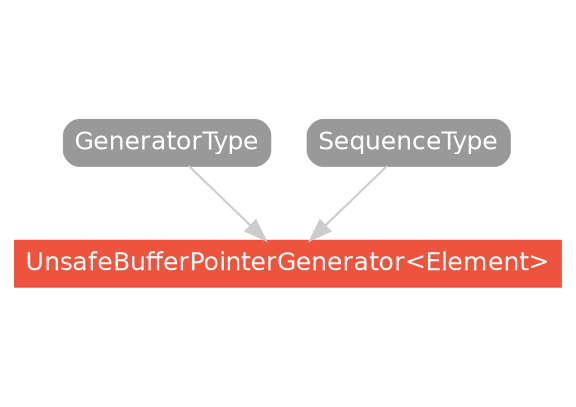 strict digraph "UnsafeBufferPointerGenerator<Element> - Type Hierarchy - SwiftDoc.org" {
    pad="0.1,0.8"
    node [shape=box, style="filled,rounded", color="#999999", fillcolor="#999999", fontcolor=white, fontname=Helvetica, fontnames="Helvetica,sansserif", fontsize=12, margin="0.07,0.05", height="0.3"]
    edge [color="#cccccc"]
    "GeneratorType" [URL="/protocol/GeneratorType/"]
    "SequenceType" [URL="/protocol/SequenceType/"]
    "UnsafeBufferPointerGenerator<Element>" [URL="/type/UnsafeBufferPointerGenerator/", style="filled", fillcolor="#ee543d", color="#ee543d"]    "GeneratorType" -> "UnsafeBufferPointerGenerator<Element>"
    "SequenceType" -> "UnsafeBufferPointerGenerator<Element>"
    subgraph Types {
        rank = max; "UnsafeBufferPointerGenerator<Element>";
    }
}